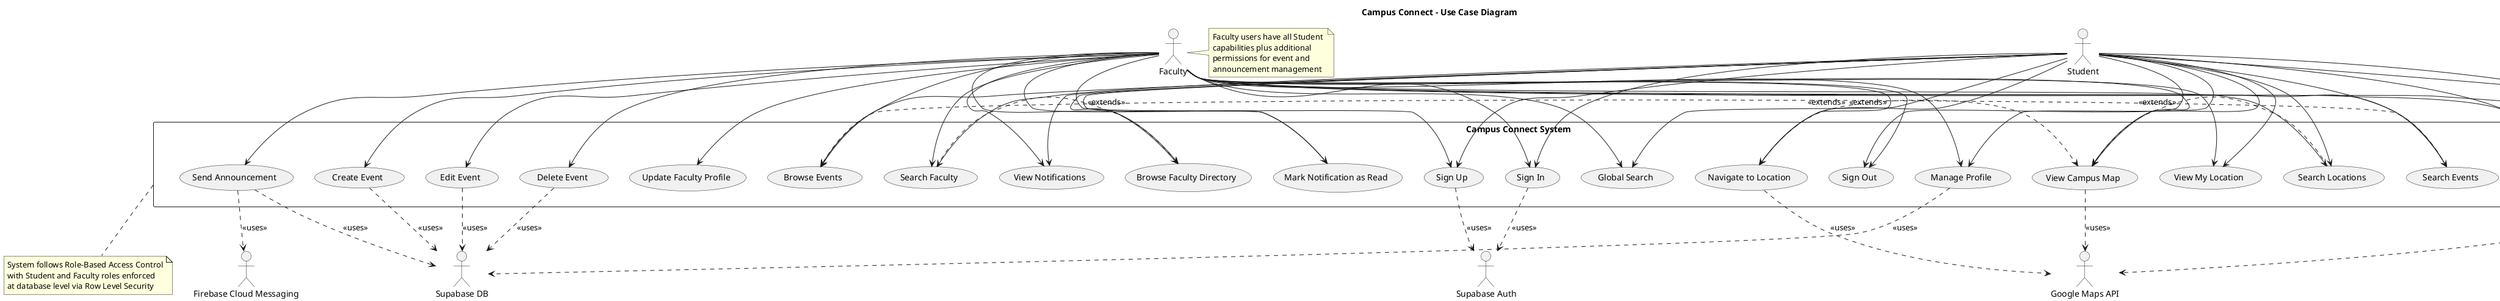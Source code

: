 @startuml use_case
title Campus Connect - Use Case Diagram

actor Student
actor Faculty

rectangle "Campus Connect System" {
  usecase (Sign Up) as UC1
  usecase (Sign In) as UC2
  usecase (Sign Out) as UC3
  usecase (Manage Profile) as UC4
  usecase (View Campus Map) as UC5
  usecase (Navigate to Location) as UC6
  usecase (Search Locations) as UC7
  usecase (View My Location) as UC8
  usecase (Browse Events) as UC9
  usecase (Search Events) as UC10
  usecase (RSVP to Event) as UC11
  usecase (Create Event) as UC12
  usecase (Edit Event) as UC13
  usecase (Delete Event) as UC14
  usecase (Browse Faculty Directory) as UC15
  usecase (Search Faculty) as UC16
  usecase (View Faculty Details) as UC17
  usecase (Navigate to Office) as UC18
  usecase (Update Faculty Profile) as UC19
  usecase (View Notifications) as UC20
  usecase (Mark Notification as Read) as UC21
  usecase (Send Announcement) as UC22
  usecase (Global Search) as UC23
}

actor "Google Maps API" as GoogleMaps
actor "Supabase Auth" as SupabaseAuth
actor "Supabase DB" as SupabaseDB
actor "Firebase Cloud Messaging" as FCM

' Student relationships
Student --> UC1
Student --> UC2
Student --> UC3
Student --> UC4
Student --> UC5
Student --> UC6
Student --> UC7
Student --> UC8
Student --> UC9
Student --> UC10
Student --> UC11
Student --> UC15
Student --> UC16
Student --> UC17
Student --> UC18
Student --> UC20
Student --> UC21
Student --> UC23

' Faculty relationships
Faculty --> UC1
Faculty --> UC2
Faculty --> UC3
Faculty --> UC4
Faculty --> UC5
Faculty --> UC6
Faculty --> UC7
Faculty --> UC8
Faculty --> UC9
Faculty --> UC10
Faculty --> UC12
Faculty --> UC13
Faculty --> UC14
Faculty --> UC15
Faculty --> UC16
Faculty --> UC17
Faculty --> UC18
Faculty --> UC19
Faculty --> UC20
Faculty --> UC21
Faculty --> UC22
Faculty --> UC23

' Extensions
UC6 .> UC5 : <<extends>>
UC7 .> UC5 : <<extends>>
UC10 .> UC9 : <<extends>>
UC16 .> UC15 : <<extends>>

' System interactions
UC1 ..> SupabaseAuth : <<uses>>
UC2 ..> SupabaseAuth : <<uses>>
UC4 ..> SupabaseDB : <<uses>>
UC5 ..> GoogleMaps : <<uses>>
UC6 ..> GoogleMaps : <<uses>>
UC18 ..> GoogleMaps : <<uses>>
UC12 ..> SupabaseDB : <<uses>>
UC13 ..> SupabaseDB : <<uses>>
UC14 ..> SupabaseDB : <<uses>>
UC22 ..> FCM : <<uses>>
UC22 ..> SupabaseDB : <<uses>>

note right of Faculty
  Faculty users have all Student 
  capabilities plus additional 
  permissions for event and 
  announcement management
end note

note bottom of "Campus Connect System"
  System follows Role-Based Access Control
  with Student and Faculty roles enforced
  at database level via Row Level Security
end note

@enduml
